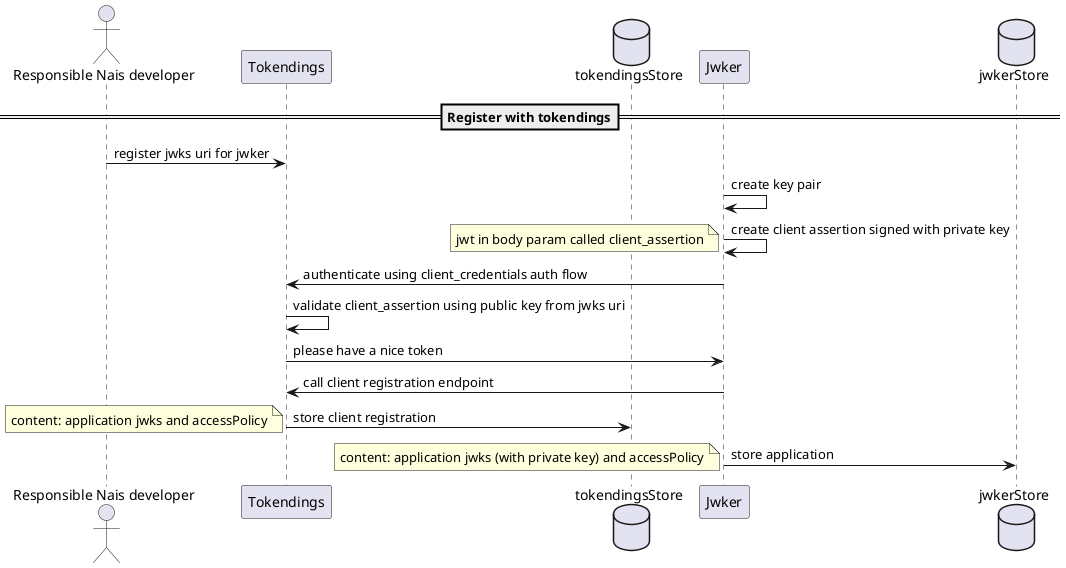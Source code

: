 @startuml component

actor aura as "Responsible Nais developer"
participant tokendings as "Tokendings"
database tokendingsstore as "tokendingsStore"
participant jwker as "Jwker"
database jwkerStore as "jwkerStore"

==Register with tokendings==
aura -> tokendings: register jwks uri for jwker
jwker -> jwker: create key pair
jwker -> jwker: create client assertion signed with private key
note left:jwt in body param called client_assertion
jwker -> tokendings: authenticate using client_credentials auth flow
tokendings -> tokendings: validate client_assertion using public key from jwks uri
tokendings -> jwker: please have a nice token
jwker -> tokendings: call client registration endpoint
tokendings -> tokendingsstore: store client registration
note left: content: application jwks and accessPolicy
jwker -> jwkerStore: store application
note left: content: application jwks (with private key) and accessPolicy

@enduml

